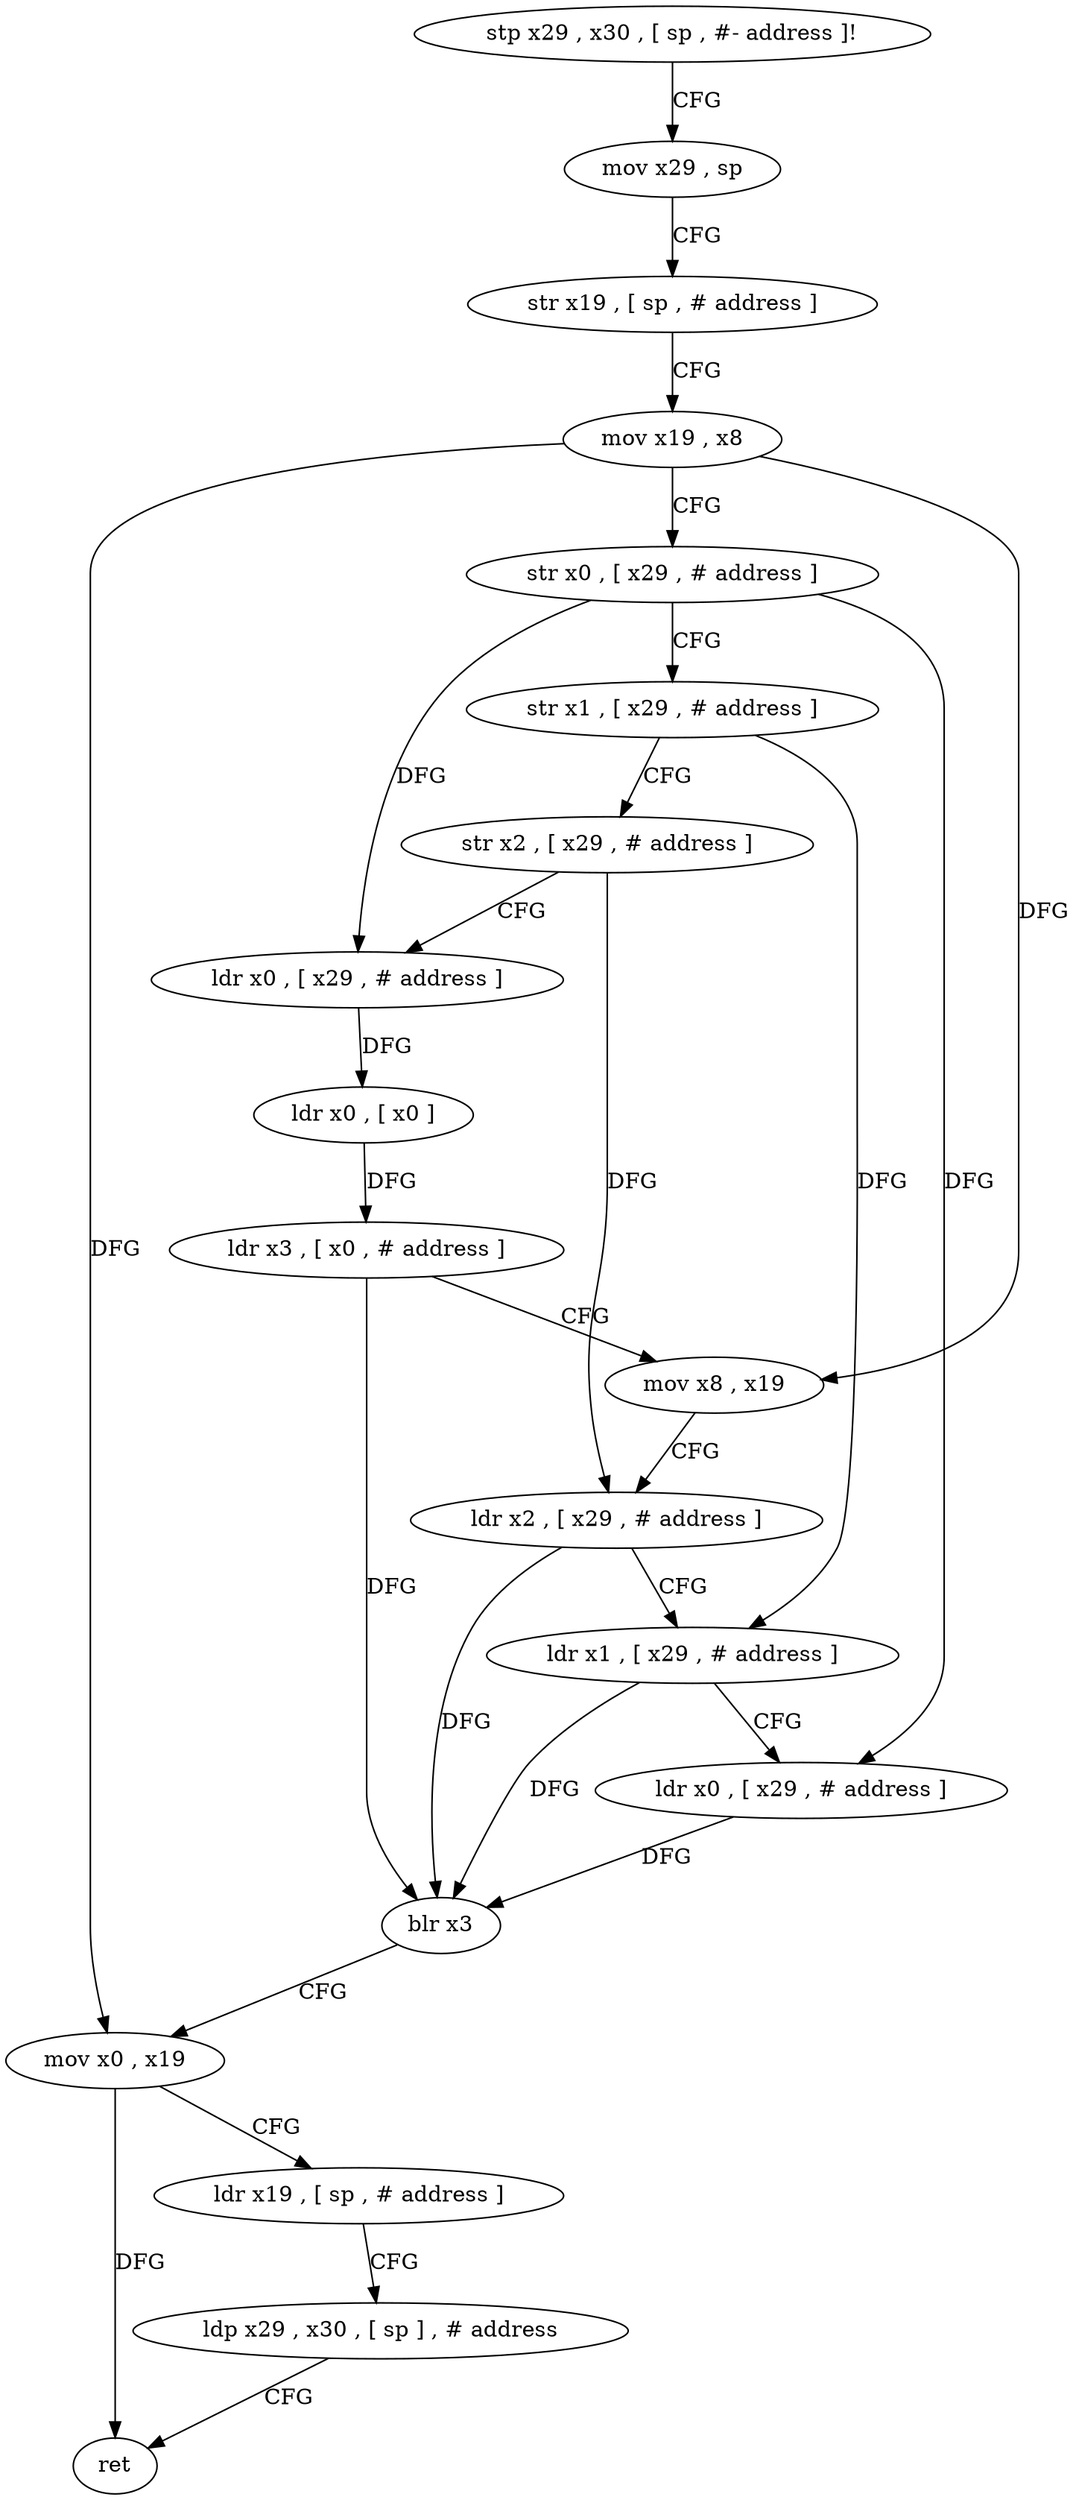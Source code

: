 digraph "func" {
"231780" [label = "stp x29 , x30 , [ sp , #- address ]!" ]
"231784" [label = "mov x29 , sp" ]
"231788" [label = "str x19 , [ sp , # address ]" ]
"231792" [label = "mov x19 , x8" ]
"231796" [label = "str x0 , [ x29 , # address ]" ]
"231800" [label = "str x1 , [ x29 , # address ]" ]
"231804" [label = "str x2 , [ x29 , # address ]" ]
"231808" [label = "ldr x0 , [ x29 , # address ]" ]
"231812" [label = "ldr x0 , [ x0 ]" ]
"231816" [label = "ldr x3 , [ x0 , # address ]" ]
"231820" [label = "mov x8 , x19" ]
"231824" [label = "ldr x2 , [ x29 , # address ]" ]
"231828" [label = "ldr x1 , [ x29 , # address ]" ]
"231832" [label = "ldr x0 , [ x29 , # address ]" ]
"231836" [label = "blr x3" ]
"231840" [label = "mov x0 , x19" ]
"231844" [label = "ldr x19 , [ sp , # address ]" ]
"231848" [label = "ldp x29 , x30 , [ sp ] , # address" ]
"231852" [label = "ret" ]
"231780" -> "231784" [ label = "CFG" ]
"231784" -> "231788" [ label = "CFG" ]
"231788" -> "231792" [ label = "CFG" ]
"231792" -> "231796" [ label = "CFG" ]
"231792" -> "231820" [ label = "DFG" ]
"231792" -> "231840" [ label = "DFG" ]
"231796" -> "231800" [ label = "CFG" ]
"231796" -> "231808" [ label = "DFG" ]
"231796" -> "231832" [ label = "DFG" ]
"231800" -> "231804" [ label = "CFG" ]
"231800" -> "231828" [ label = "DFG" ]
"231804" -> "231808" [ label = "CFG" ]
"231804" -> "231824" [ label = "DFG" ]
"231808" -> "231812" [ label = "DFG" ]
"231812" -> "231816" [ label = "DFG" ]
"231816" -> "231820" [ label = "CFG" ]
"231816" -> "231836" [ label = "DFG" ]
"231820" -> "231824" [ label = "CFG" ]
"231824" -> "231828" [ label = "CFG" ]
"231824" -> "231836" [ label = "DFG" ]
"231828" -> "231832" [ label = "CFG" ]
"231828" -> "231836" [ label = "DFG" ]
"231832" -> "231836" [ label = "DFG" ]
"231836" -> "231840" [ label = "CFG" ]
"231840" -> "231844" [ label = "CFG" ]
"231840" -> "231852" [ label = "DFG" ]
"231844" -> "231848" [ label = "CFG" ]
"231848" -> "231852" [ label = "CFG" ]
}
